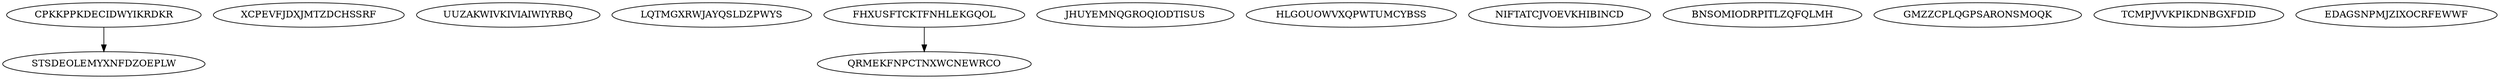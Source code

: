 digraph N14M2 {
	CPKKPPKDECIDWYIKRDKR	[Weight=15];
	XCPEVFJDXJMTZDCHSSRF	[Weight=19];
	UUZAKWIVKIVIAIWIYRBQ	[Weight=20];
	LQTMGXRWJAYQSLDZPWYS	[Weight=12];
	FHXUSFTCKTFNHLEKGQOL	[Weight=12];
	JHUYEMNQGROQIODTISUS	[Weight=10];
	STSDEOLEMYXNFDZOEPLW	[Weight=16];
	HLGOUOWVXQPWTUMCYBSS	[Weight=15];
	QRMEKFNPCTNXWCNEWRCO	[Weight=16];
	NIFTATCJVOEVKHIBINCD	[Weight=20];
	BNSOMIODRPITLZQFQLMH	[Weight=19];
	GMZZCPLQGPSARONSMOQK	[Weight=13];
	TCMPJVVKPIKDNBGXFDID	[Weight=16];
	EDAGSNPMJZIXOCRFEWWF	[Weight=12];
	FHXUSFTCKTFNHLEKGQOL -> QRMEKFNPCTNXWCNEWRCO [Weight=17];
	CPKKPPKDECIDWYIKRDKR -> STSDEOLEMYXNFDZOEPLW [Weight=17];
}
